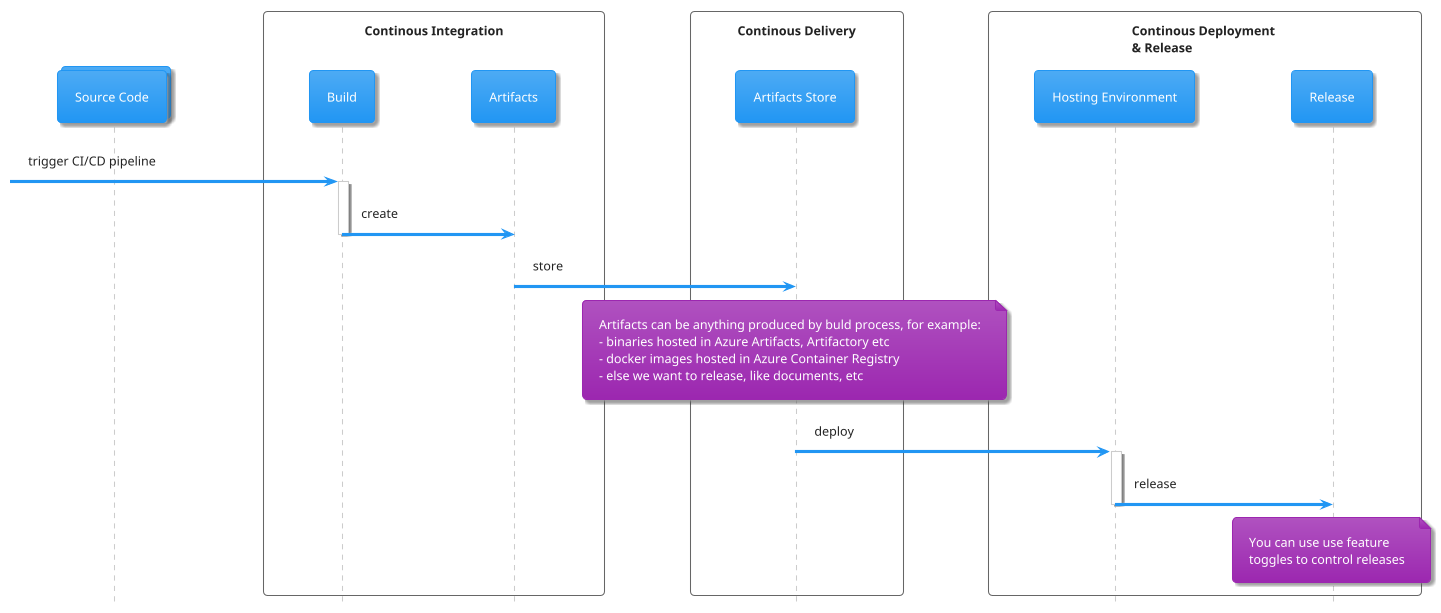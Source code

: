 @startuml azure-ci-cd
hide footbox

!theme materia

collections "Source Code" as code

box "Continous Integration"
[-> Build : trigger CI/CD pipeline
activate Build
Build -> Artifacts : create
deactivate Build
end box

box "Continous Delivery"
"Artifacts" -> "Artifacts Store" : store
end box

note over "Artifacts Store"
Artifacts can be anything produced by buld process, for example:
- binaries hosted in Azure Artifacts, Artifactory etc
- docker images hosted in Azure Container Registry
- else we want to release, like documents, etc
end note

box "Continous Deployment \n& Release"
"Artifacts Store" -> "Hosting Environment" : deploy
activate "Hosting Environment"
"Hosting Environment" -> "Release" : release
deactivate "Hosting Environment"
end box

note over "Release"
You can use use feature
toggles to control releases
end note
@enduml